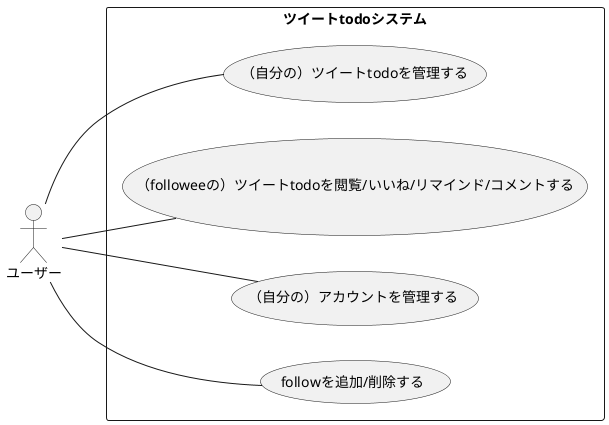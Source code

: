 @startuml

left to right direction
skinparam packageStyle rectangle
:ユーザー: as user
rectangle ツイートtodoシステム {
    user -- (（自分の）ツイートtodoを管理する)
    user -- (（followeeの）ツイートtodoを閲覧/いいね/リマインド/コメントする)
    user -- (（自分の）アカウントを管理する)
    user -- (followを追加/削除する) 
} 
@enduml
